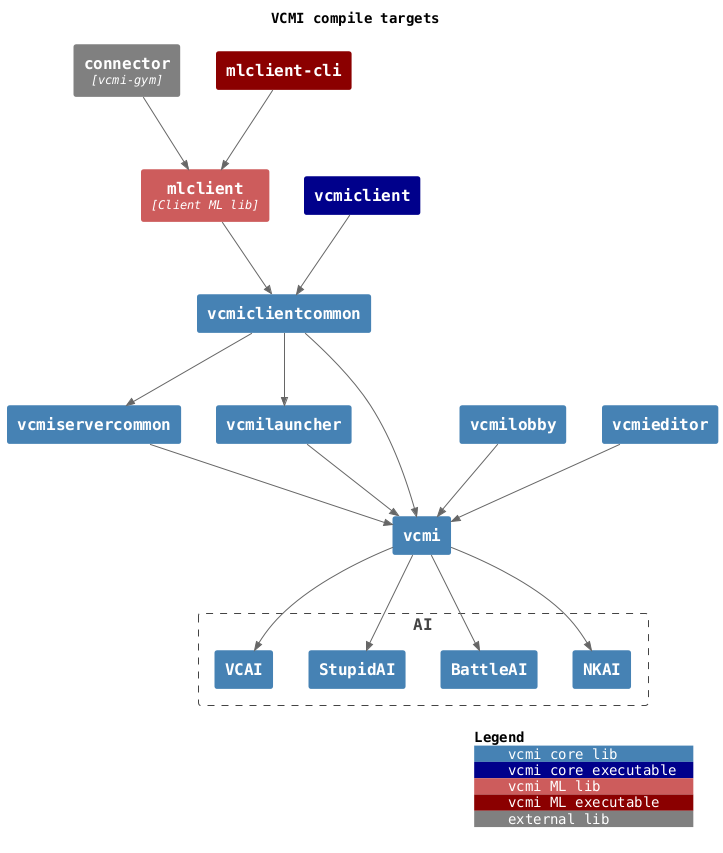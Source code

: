 @startuml "vcmi-compile-targets"

title "VCMI compile targets"

!include <C4/C4_Container>
!include <tupadr3/devicons2/cplusplus>
!include <tupadr3/devicons2/python>

skinparam DefaultFontName monospaced
<style>
note {  MaximumWidth 500 }
</style>

' Used in place of " " where line wrapping is undesired
!$nbsp = "<U+00A0>"


''''''''''''''''''''''''''''''''''''''''''''''''''''''''''''''''''''''''''''''''
''''''''''''''''''''''''''''''''''''''''''''''''''''''''''''''''''''''''''''''''
''' FUNCTIONS
''''''''''''''''''''''''''''''''''''''''''''''''''''''''''''''''''''''''''''''''
''''''''''''''''''''''''''''''''''''''''''''''''''''''''''''''''''''''''''''''''

' Replace $search with $repl within $txt
!function $replace($txt, $search, $repl)
  !$replaced = ""
  !while %strpos($txt, $search) >= 0
    !$position = %strpos($txt, $search)
    !$replaced = $replaced + %substr($txt, 0, $position) + $repl
    !$txt = %substr($txt, $position + %strlen($search))
  !endwhile
  !return $replaced + $txt
!endfunction

' Allows to define a string in multiple lines, replacing "\n"
' with actual newlines (note: all literal newlines must be escaped)
!function $str($txt)
  !return $replace($txt, "\n", %newline())
!endfunction

''''''''''''''''''''''''''''''''''''''''''''''''''''''''''''''''''''''''''''''''
''''''''''''''''''''''''''''''''''''''''''''''''''''''''''''''''''''''''''''''''

HIDE_STEREOTYPE()
SetDefaultLegendEntries("")

' Prevent confusing text color in legend by setting it to the default color
!$LEGEND_DARK_COLOR=$ELEMENT_FONT_COLOR
!$LEGEND_LIGHT_COLOR=$ELEMENT_FONT_COLOR

' AddElementTag("example", ?bgColor, ?fontColor, ?borderColor, ?shadowing, ?shape, ?sprite, ?techn, ?legendText, ?legendSprite, ?borderStyle, ?borderThickness): Introduces a new element tag. The styles of the tagged elements are updated and the tag is displayed in the calculated legend.
AddElementTag("core_lib", $bgColor="SteelBlue", $borderColor="SteelBlue", $legendText="vcmi core lib")
AddElementTag("core_exe", $bgColor="DarkBlue", $borderColor="DarkBlue", $legendText="vcmi core executable")
AddElementTag("mmai_lib", $bgColor="DarkOrange", $borderColor="Orange", $legendText="vcmi MMAI lib")
AddElementTag("mmai_exe", $bgColor="OrangeRed", $borderColor="DarkOrange", $legendText="vcmi MMAI executable")
AddElementTag("ml_lib", $bgColor="IndianRed", $borderColor="IndianRed", $legendText="vcmi ML lib")
AddElementTag("ml_exe", $bgColor="DarkRed", $borderColor="DarkRed", $legendText="vcmi ML executable")
AddElementTag("ext_lib", $bgColor="Gray", $borderColor="Gray", $legendText="external lib")

''''''''''''''''''''''''''''''''''''''''''''''''''''''''''''''''''''''''''''''''
''''''''''''''''''''''''''''''''''''''''''''''''''''''''''''''''''''''''''''''''

Container(connector, "connector", "vcmi-gym", $tags="ext_lib")

Container(mlclient, "mlclient", "Client ML lib", $tags="ml_lib")
Container(vcmiclient, "vcmiclient", $tags="core_exe")
Container(vcmiclientcommon, "vcmiclientcommon", $tags="core_lib")
Container(vcmiservercommon, "vcmiservercommon", $tags="core_lib")
Container(vcmilauncher, "vcmilauncher", $tags="core_lib")
Container(vcmilobby, "vcmilobby", $tags="core_lib")
Container(vcmieditor, "vcmieditor", $tags="core_lib")
Container(vcmi, "vcmi", $tags="core_lib")
Container(mlclient_cli, "mlclient-cli", $tags="ml_exe")

Rel(connector, mlclient, "")

Boundary(AI, "AI") {
  Container(VCAI, "VCAI", $tags="core_lib")
  Container(StupidAI, "StupidAI", $tags="core_lib")
  Container(BattleAI, "BattleAI", $tags="core_lib")
  Container(NKAI, "NKAI", $tags="core_lib")
}

Rel(vcmiclient, vcmiclientcommon, "")
Rel(mlclient_cli, mlclient, "")
Rel(mlclient, vcmiclientcommon, "")
Rel(vcmiclientcommon, vcmilauncher, "")
Rel(vcmiclientcommon, vcmiservercommon, "")
Rel(vcmiclientcommon, vcmi, "")
Rel(vcmilauncher, vcmi, "")
Rel(vcmilobby, vcmi, "")
Rel(vcmieditor, vcmi, "")
Rel(vcmiservercommon, vcmi, "")
Rel(vcmi, VCAI, "")
Rel(vcmi, StupidAI, "")
Rel(vcmi, BattleAI, "")
Rel(vcmi, NKAI, "")

SHOW_LEGEND()

@enduml
